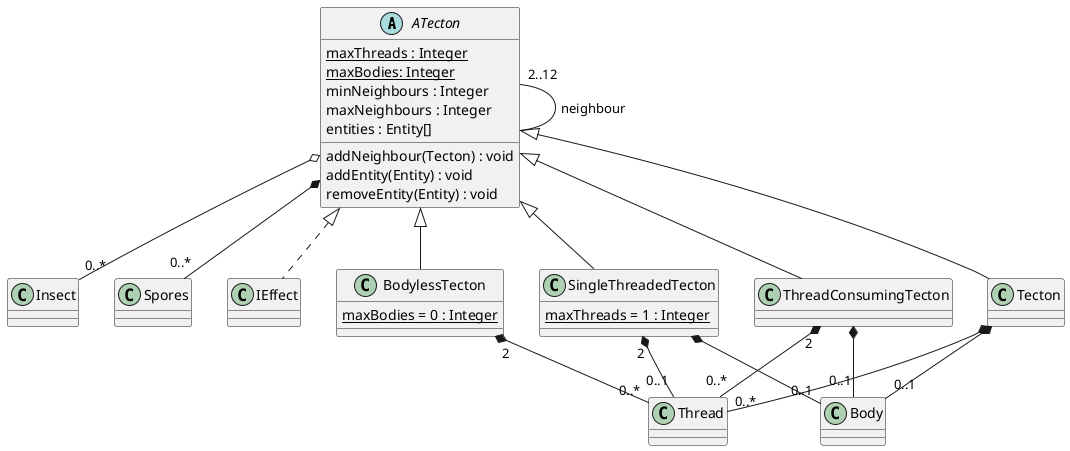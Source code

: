 @startuml tecton
  ATecton "2..12" -- ATecton : neighbour
  ATecton o-- "0..*" Insect
  ATecton *-- "0..*" Spores
  ATecton <|.. IEffect
  abstract class ATecton {
    {static} maxThreads : Integer
    {static} maxBodies: Integer
    minNeighbours : Integer
    maxNeighbours : Integer
    entities : Entity[]

    addNeighbour(Tecton) : void
    addEntity(Entity) : void
    removeEntity(Entity) : void
  }

  Tecton *-- "0..1" Body
  Tecton *-- "0..*" Thread
  ATecton <|-- Tecton
  class Tecton {
  }

  SingleThreadedTecton *-- "0..1" Body
  SingleThreadedTecton "2" *-- "0..1" Thread
  ATecton <|-- SingleThreadedTecton
  class SingleThreadedTecton {
    {static} maxThreads = 1 : Integer
  }


  BodylessTecton "2" *-- "0..*" Thread
  ATecton <|-- BodylessTecton
  class BodylessTecton {
    {static} maxBodies = 0 : Integer
  }

  ThreadConsumingTecton *-- "0..1" Body
  ThreadConsumingTecton "2" *-- "0..*" Thread
  ATecton <|-- ThreadConsumingTecton
  class ThreadConsumingTecton {
  }
@enduml